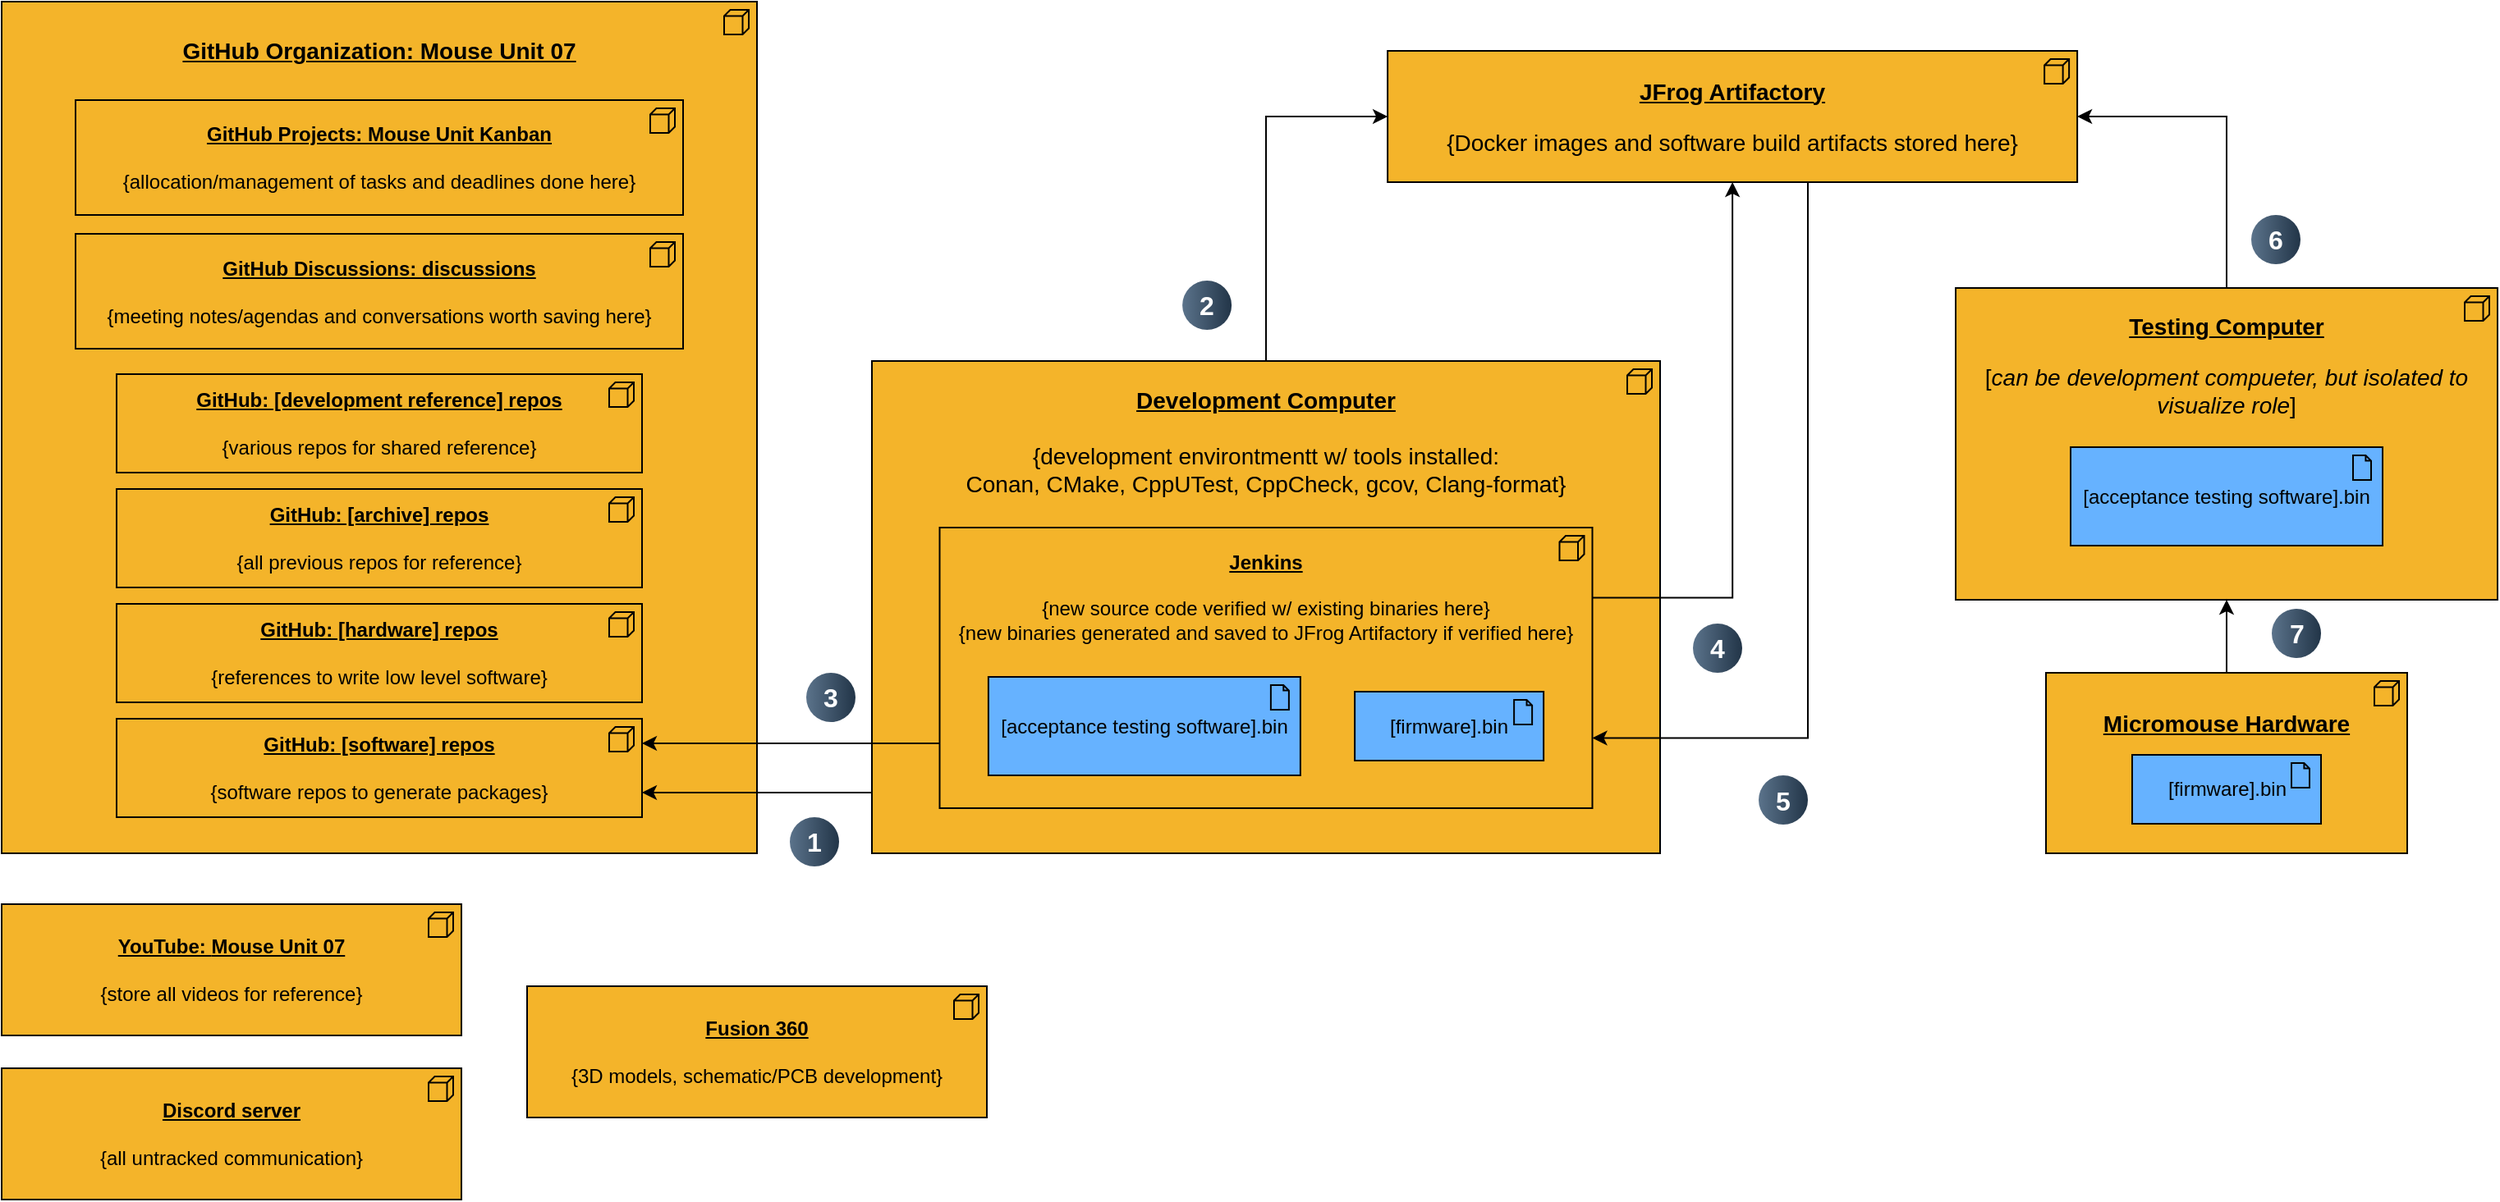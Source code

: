 <mxfile version="26.2.2">
  <diagram name="Page-1" id="e9XtBL2jhPyyOtfbMZeg">
    <mxGraphModel dx="2088" dy="1268" grid="1" gridSize="10" guides="1" tooltips="1" connect="1" arrows="1" fold="1" page="1" pageScale="1" pageWidth="850" pageHeight="1100" math="0" shadow="0">
      <root>
        <mxCell id="0" />
        <mxCell id="1" parent="0" />
        <mxCell id="EkDYPHhw-KNSJjigWxGY-2" value="&lt;div style=&quot;&quot;&gt;&lt;b style=&quot;background-color: transparent; color: light-dark(rgb(0, 0, 0), rgb(255, 255, 255));&quot;&gt;&lt;u&gt;&lt;font style=&quot;font-size: 14px;&quot;&gt;GitHub Organization: Mouse Unit 07&lt;/font&gt;&lt;/u&gt;&lt;/b&gt;&lt;/div&gt;&lt;blockquote style=&quot;margin: 0 0 0 40px; border: none; padding: 0px;&quot;&gt;&lt;blockquote style=&quot;margin: 0px 0px 0px 40px; border: none; padding: 0px;&quot;&gt;&lt;b&gt;&lt;u&gt;&lt;br&gt;&lt;/u&gt;&lt;/b&gt;&lt;/blockquote&gt;&lt;blockquote style=&quot;margin: 0 0 0 40px; border: none; padding: 0px;&quot;&gt;&lt;b&gt;&lt;u&gt;&lt;br&gt;&lt;/u&gt;&lt;/b&gt;&lt;/blockquote&gt;&lt;blockquote style=&quot;margin: 0 0 0 40px; border: none; padding: 0px;&quot;&gt;&lt;b&gt;&lt;u&gt;&lt;br&gt;&lt;/u&gt;&lt;/b&gt;&lt;/blockquote&gt;&lt;blockquote style=&quot;margin: 0 0 0 40px; border: none; padding: 0px;&quot;&gt;&lt;b&gt;&lt;u&gt;&lt;br&gt;&lt;/u&gt;&lt;/b&gt;&lt;/blockquote&gt;&lt;blockquote style=&quot;margin: 0 0 0 40px; border: none; padding: 0px;&quot;&gt;&lt;b&gt;&lt;u&gt;&lt;br&gt;&lt;/u&gt;&lt;/b&gt;&lt;/blockquote&gt;&lt;blockquote style=&quot;margin: 0 0 0 40px; border: none; padding: 0px;&quot;&gt;&lt;b&gt;&lt;u&gt;&lt;br&gt;&lt;/u&gt;&lt;/b&gt;&lt;/blockquote&gt;&lt;blockquote style=&quot;margin: 0 0 0 40px; border: none; padding: 0px;&quot;&gt;&lt;b&gt;&lt;u&gt;&lt;br&gt;&lt;/u&gt;&lt;/b&gt;&lt;/blockquote&gt;&lt;blockquote style=&quot;margin: 0 0 0 40px; border: none; padding: 0px;&quot;&gt;&lt;br&gt;&lt;/blockquote&gt;&lt;blockquote style=&quot;margin: 0 0 0 40px; border: none; padding: 0px;&quot;&gt;&lt;b&gt;&lt;u&gt;&lt;br&gt;&lt;/u&gt;&lt;/b&gt;&lt;/blockquote&gt;&lt;blockquote style=&quot;margin: 0 0 0 40px; border: none; padding: 0px;&quot;&gt;&lt;b&gt;&lt;u&gt;&lt;br&gt;&lt;/u&gt;&lt;/b&gt;&lt;/blockquote&gt;&lt;blockquote style=&quot;margin: 0 0 0 40px; border: none; padding: 0px;&quot;&gt;&lt;b&gt;&lt;u&gt;&lt;br&gt;&lt;/u&gt;&lt;/b&gt;&lt;/blockquote&gt;&lt;blockquote style=&quot;margin: 0 0 0 40px; border: none; padding: 0px;&quot;&gt;&lt;b&gt;&lt;u&gt;&lt;br&gt;&lt;/u&gt;&lt;/b&gt;&lt;/blockquote&gt;&lt;blockquote style=&quot;margin: 0 0 0 40px; border: none; padding: 0px;&quot;&gt;&lt;b&gt;&lt;u&gt;&lt;br&gt;&lt;/u&gt;&lt;/b&gt;&lt;/blockquote&gt;&lt;blockquote style=&quot;margin: 0 0 0 40px; border: none; padding: 0px;&quot;&gt;&lt;b&gt;&lt;u&gt;&lt;br&gt;&lt;/u&gt;&lt;/b&gt;&lt;/blockquote&gt;&lt;blockquote style=&quot;margin: 0 0 0 40px; border: none; padding: 0px;&quot;&gt;&lt;b&gt;&lt;u&gt;&lt;br&gt;&lt;/u&gt;&lt;/b&gt;&lt;/blockquote&gt;&lt;blockquote style=&quot;margin: 0 0 0 40px; border: none; padding: 0px;&quot;&gt;&lt;b&gt;&lt;u&gt;&lt;br&gt;&lt;/u&gt;&lt;/b&gt;&lt;/blockquote&gt;&lt;blockquote style=&quot;margin: 0 0 0 40px; border: none; padding: 0px;&quot;&gt;&lt;b&gt;&lt;u&gt;&lt;br&gt;&lt;/u&gt;&lt;/b&gt;&lt;/blockquote&gt;&lt;blockquote style=&quot;margin: 0 0 0 40px; border: none; padding: 0px;&quot;&gt;&lt;b&gt;&lt;u&gt;&lt;br&gt;&lt;/u&gt;&lt;/b&gt;&lt;/blockquote&gt;&lt;blockquote style=&quot;margin: 0 0 0 40px; border: none; padding: 0px;&quot;&gt;&lt;b&gt;&lt;u&gt;&lt;br&gt;&lt;/u&gt;&lt;/b&gt;&lt;/blockquote&gt;&lt;blockquote style=&quot;margin: 0 0 0 40px; border: none; padding: 0px;&quot;&gt;&lt;b&gt;&lt;u&gt;&lt;br&gt;&lt;/u&gt;&lt;/b&gt;&lt;/blockquote&gt;&lt;blockquote style=&quot;margin: 0 0 0 40px; border: none; padding: 0px;&quot;&gt;&lt;b&gt;&lt;u&gt;&lt;br&gt;&lt;/u&gt;&lt;/b&gt;&lt;/blockquote&gt;&lt;blockquote style=&quot;margin: 0 0 0 40px; border: none; padding: 0px;&quot;&gt;&lt;b&gt;&lt;u&gt;&lt;br&gt;&lt;/u&gt;&lt;/b&gt;&lt;/blockquote&gt;&lt;blockquote style=&quot;margin: 0 0 0 40px; border: none; padding: 0px;&quot;&gt;&lt;b&gt;&lt;u&gt;&lt;br&gt;&lt;/u&gt;&lt;/b&gt;&lt;/blockquote&gt;&lt;blockquote style=&quot;margin: 0 0 0 40px; border: none; padding: 0px;&quot;&gt;&lt;b&gt;&lt;u&gt;&lt;br&gt;&lt;/u&gt;&lt;/b&gt;&lt;/blockquote&gt;&lt;blockquote style=&quot;margin: 0 0 0 40px; border: none; padding: 0px;&quot;&gt;&lt;b&gt;&lt;u&gt;&lt;br&gt;&lt;/u&gt;&lt;/b&gt;&lt;/blockquote&gt;&lt;blockquote style=&quot;margin: 0 0 0 40px; border: none; padding: 0px;&quot;&gt;&lt;b&gt;&lt;u&gt;&lt;br&gt;&lt;/u&gt;&lt;/b&gt;&lt;/blockquote&gt;&lt;blockquote style=&quot;margin: 0 0 0 40px; border: none; padding: 0px;&quot;&gt;&lt;b&gt;&lt;u&gt;&lt;br&gt;&lt;/u&gt;&lt;/b&gt;&lt;/blockquote&gt;&lt;blockquote style=&quot;margin: 0 0 0 40px; border: none; padding: 0px;&quot;&gt;&lt;b&gt;&lt;u&gt;&lt;br&gt;&lt;/u&gt;&lt;/b&gt;&lt;/blockquote&gt;&lt;blockquote style=&quot;margin: 0 0 0 40px; border: none; padding: 0px;&quot;&gt;&lt;b&gt;&lt;u&gt;&lt;br&gt;&lt;/u&gt;&lt;/b&gt;&lt;/blockquote&gt;&lt;blockquote style=&quot;margin: 0 0 0 40px; border: none; padding: 0px;&quot;&gt;&lt;b&gt;&lt;u&gt;&lt;br&gt;&lt;/u&gt;&lt;/b&gt;&lt;/blockquote&gt;&lt;blockquote style=&quot;margin: 0 0 0 40px; border: none; padding: 0px;&quot;&gt;&lt;b&gt;&lt;u&gt;&lt;br&gt;&lt;/u&gt;&lt;/b&gt;&lt;/blockquote&gt;&lt;blockquote style=&quot;margin: 0 0 0 40px; border: none; padding: 0px;&quot;&gt;&lt;br&gt;&lt;/blockquote&gt;&lt;/blockquote&gt;" style="html=1;outlineConnect=0;whiteSpace=wrap;fillColor=light-dark(#f4b42a, #004400);shape=mxgraph.archimate.application;appType=node;align=center;" parent="1" vertex="1">
          <mxGeometry x="60" y="110" width="460" height="519" as="geometry" />
        </mxCell>
        <mxCell id="EkDYPHhw-KNSJjigWxGY-4" value="&lt;b&gt;&lt;u&gt;GitHub Projects: Mouse Unit Kanban&lt;/u&gt;&lt;/b&gt;&lt;b&gt;&lt;u&gt;&lt;br&gt;&lt;/u&gt;&lt;/b&gt;&lt;span style=&quot;background-color: transparent; color: light-dark(rgb(0, 0, 0), rgb(255, 255, 255));&quot;&gt;&lt;br&gt;{allocation/management of tasks and deadlines done here}&lt;/span&gt;" style="html=1;outlineConnect=0;whiteSpace=wrap;fillColor=light-dark(#f4b42a, #004400);shape=mxgraph.archimate.application;appType=node;align=center;" parent="1" vertex="1">
          <mxGeometry x="105" y="170" width="370" height="70" as="geometry" />
        </mxCell>
        <mxCell id="ZBorQev55Vk7wjFXjuuA-1" value="&lt;b&gt;&lt;u&gt;GitHub: [software] repos&lt;br&gt;&lt;/u&gt;&lt;/b&gt;&lt;br&gt;&lt;span style=&quot;background-color: transparent; color: light-dark(rgb(0, 0, 0), rgb(255, 255, 255));&quot;&gt;{software repos to generate packages}&lt;/span&gt;" style="html=1;outlineConnect=0;whiteSpace=wrap;fillColor=light-dark(#f4b42a, #004400);shape=mxgraph.archimate.application;appType=node;align=center;" parent="1" vertex="1">
          <mxGeometry x="130" y="547" width="320" height="60" as="geometry" />
        </mxCell>
        <mxCell id="ZBorQev55Vk7wjFXjuuA-5" value="&lt;b&gt;&lt;u&gt;GitHub: [development reference] repos&lt;/u&gt;&lt;/b&gt;&lt;div&gt;&lt;br&gt;&lt;span style=&quot;background-color: transparent; color: light-dark(rgb(0, 0, 0), rgb(255, 255, 255));&quot;&gt;{various repos for shared reference}&lt;/span&gt;&lt;/div&gt;" style="html=1;outlineConnect=0;whiteSpace=wrap;fillColor=light-dark(#f4b42a, #004400);shape=mxgraph.archimate.application;appType=node;align=center;" parent="1" vertex="1">
          <mxGeometry x="130" y="337" width="320" height="60" as="geometry" />
        </mxCell>
        <mxCell id="ZBorQev55Vk7wjFXjuuA-6" value="&lt;b&gt;&lt;u&gt;GitHub: [hardware] repos&lt;br&gt;&lt;/u&gt;&lt;/b&gt;&lt;br&gt;&lt;span style=&quot;background-color: transparent; color: light-dark(rgb(0, 0, 0), rgb(255, 255, 255));&quot;&gt;{references to write low level software}&lt;/span&gt;" style="html=1;outlineConnect=0;whiteSpace=wrap;fillColor=light-dark(#f4b42a, #004400);shape=mxgraph.archimate.application;appType=node;align=center;" parent="1" vertex="1">
          <mxGeometry x="130" y="477" width="320" height="60" as="geometry" />
        </mxCell>
        <mxCell id="ZBorQev55Vk7wjFXjuuA-7" value="&lt;b&gt;&lt;u&gt;GitHub: [archive] repos&lt;br&gt;&lt;/u&gt;&lt;/b&gt;&lt;br&gt;&lt;span style=&quot;background-color: transparent; color: light-dark(rgb(0, 0, 0), rgb(255, 255, 255));&quot;&gt;{all previous repos for reference}&lt;/span&gt;" style="html=1;outlineConnect=0;whiteSpace=wrap;fillColor=light-dark(#f4b42a, #004400);shape=mxgraph.archimate.application;appType=node;align=center;" parent="1" vertex="1">
          <mxGeometry x="130" y="407" width="320" height="60" as="geometry" />
        </mxCell>
        <mxCell id="ZBorQev55Vk7wjFXjuuA-11" value="&lt;span style=&quot;font-size: 14px;&quot;&gt;&lt;b&gt;&lt;u&gt;JFrog Artifactory&lt;/u&gt;&lt;/b&gt;&lt;/span&gt;&lt;span style=&quot;font-size: 14px;&quot;&gt;&lt;b&gt;&lt;u&gt;&lt;br&gt;&lt;/u&gt;&lt;/b&gt;&lt;/span&gt;&lt;br&gt;&lt;span style=&quot;font-size: 14px; background-color: transparent; color: light-dark(rgb(0, 0, 0), rgb(255, 255, 255));&quot;&gt;{Docker images and software build artifacts stored here}&lt;/span&gt;" style="html=1;outlineConnect=0;whiteSpace=wrap;fillColor=light-dark(#f4b42a, #004400);shape=mxgraph.archimate.application;appType=node;align=center;" parent="1" vertex="1">
          <mxGeometry x="904.06" y="140" width="420" height="80" as="geometry" />
        </mxCell>
        <mxCell id="ZBorQev55Vk7wjFXjuuA-12" value="&lt;span style=&quot;font-size: 14px;&quot;&gt;&lt;b&gt;&lt;u&gt;Development Computer&lt;/u&gt;&lt;/b&gt;&lt;/span&gt;&lt;div&gt;&lt;span style=&quot;font-size: 14px;&quot;&gt;&lt;b&gt;&lt;u&gt;&lt;br&gt;&lt;/u&gt;&lt;/b&gt;&lt;/span&gt;&lt;div&gt;&lt;div&gt;&lt;font style=&quot;font-size: 14px;&quot;&gt;&lt;span style=&quot;background-color: transparent; color: light-dark(rgb(0, 0, 0), rgb(255, 255, 255));&quot;&gt;{development environtmentt w/ tools&amp;nbsp;&lt;/span&gt;&lt;span style=&quot;background-color: transparent; color: light-dark(rgb(0, 0, 0), rgb(255, 255, 255));&quot;&gt;installed&lt;/span&gt;&lt;span style=&quot;background-color: transparent; color: light-dark(rgb(0, 0, 0), rgb(255, 255, 255));&quot;&gt;:&lt;/span&gt;&lt;/font&gt;&lt;/div&gt;&lt;div&gt;&lt;span style=&quot;background-color: transparent; color: light-dark(rgb(0, 0, 0), rgb(255, 255, 255));&quot;&gt;&lt;font style=&quot;font-size: 14px;&quot;&gt;Conan, CMake, CppUTest, CppCheck, gcov, Clang-format}&lt;/font&gt;&lt;/span&gt;&lt;/div&gt;&lt;div&gt;&lt;br&gt;&lt;/div&gt;&lt;div&gt;&lt;font size=&quot;3&quot;&gt;&lt;br&gt;&lt;/font&gt;&lt;/div&gt;&lt;div&gt;&lt;span style=&quot;font-size: 14px;&quot;&gt;&lt;br&gt;&lt;/span&gt;&lt;/div&gt;&lt;div&gt;&lt;span style=&quot;font-size: 14px;&quot;&gt;&lt;br&gt;&lt;/span&gt;&lt;/div&gt;&lt;div&gt;&lt;span style=&quot;font-size: 14px;&quot;&gt;&lt;br&gt;&lt;/span&gt;&lt;/div&gt;&lt;div&gt;&lt;span style=&quot;font-size: 14px;&quot;&gt;&lt;br&gt;&lt;/span&gt;&lt;/div&gt;&lt;div&gt;&lt;span style=&quot;font-size: 14px;&quot;&gt;&lt;br&gt;&lt;/span&gt;&lt;/div&gt;&lt;div&gt;&lt;span style=&quot;font-size: 14px;&quot;&gt;&lt;br&gt;&lt;/span&gt;&lt;/div&gt;&lt;div&gt;&lt;span style=&quot;font-size: 14px;&quot;&gt;&lt;br&gt;&lt;/span&gt;&lt;/div&gt;&lt;div&gt;&lt;span style=&quot;font-size: 14px;&quot;&gt;&lt;br&gt;&lt;/span&gt;&lt;/div&gt;&lt;div&gt;&lt;span style=&quot;font-size: 14px;&quot;&gt;&lt;br&gt;&lt;/span&gt;&lt;/div&gt;&lt;div&gt;&lt;span style=&quot;font-size: 14px;&quot;&gt;&lt;br&gt;&lt;/span&gt;&lt;/div&gt;&lt;/div&gt;&lt;/div&gt;" style="html=1;outlineConnect=0;whiteSpace=wrap;fillColor=light-dark(#f4b42a, #004400);shape=mxgraph.archimate.application;appType=node;align=center;" parent="1" vertex="1">
          <mxGeometry x="590" y="329" width="480" height="300" as="geometry" />
        </mxCell>
        <mxCell id="ZBorQev55Vk7wjFXjuuA-14" value="&lt;span style=&quot;font-size: 14px;&quot;&gt;&lt;b&gt;&lt;u&gt;Micromouse Hardware&lt;/u&gt;&lt;/b&gt;&lt;/span&gt;&lt;div&gt;&lt;span style=&quot;font-size: 14px; background-color: transparent; color: light-dark(rgb(0, 0, 0), rgb(255, 255, 255));&quot;&gt;&lt;br&gt;&lt;/span&gt;&lt;/div&gt;&lt;div&gt;&lt;span style=&quot;font-size: 14px; background-color: transparent; color: light-dark(rgb(0, 0, 0), rgb(255, 255, 255));&quot;&gt;&lt;br&gt;&lt;/span&gt;&lt;/div&gt;&lt;div&gt;&lt;br&gt;&lt;/div&gt;" style="html=1;outlineConnect=0;whiteSpace=wrap;fillColor=light-dark(#f4b42a, #004400);shape=mxgraph.archimate.application;appType=node;align=center;" parent="1" vertex="1">
          <mxGeometry x="1305" y="519" width="220" height="110" as="geometry" />
        </mxCell>
        <mxCell id="-mrs1HRdDSyZ77KQxRDd-9" style="edgeStyle=orthogonalEdgeStyle;rounded=0;orthogonalLoop=1;jettySize=auto;html=1;entryX=0.5;entryY=1;entryDx=0;entryDy=0;entryPerimeter=0;exitX=1;exitY=0.25;exitDx=0;exitDy=0;exitPerimeter=0;" edge="1" parent="1" source="ZBorQev55Vk7wjFXjuuA-15" target="ZBorQev55Vk7wjFXjuuA-11">
          <mxGeometry relative="1" as="geometry">
            <mxPoint x="1140" y="330.0" as="targetPoint" />
          </mxGeometry>
        </mxCell>
        <mxCell id="ZBorQev55Vk7wjFXjuuA-15" value="&lt;span style=&quot;background-color: transparent; color: light-dark(rgb(0, 0, 0), rgb(255, 255, 255));&quot;&gt;&lt;b&gt;&lt;u&gt;Jenkins&lt;/u&gt;&lt;/b&gt;&lt;/span&gt;&lt;div&gt;&lt;span style=&quot;background-color: transparent; color: light-dark(rgb(0, 0, 0), rgb(255, 255, 255));&quot;&gt;&lt;br&gt;&lt;/span&gt;&lt;font&gt;&lt;span style=&quot;background-color: transparent; color: light-dark(rgb(0, 0, 0), rgb(255, 255, 255));&quot;&gt;{new source code verified w/ existing binaries here}&lt;/span&gt;&lt;br&gt;{new binaries generated and saved to JFrog Artifactory if verified here}&lt;/font&gt;&lt;/div&gt;&lt;div&gt;&lt;span style=&quot;background-color: transparent; color: light-dark(rgb(0, 0, 0), rgb(255, 255, 255));&quot;&gt;&lt;br&gt;&lt;/span&gt;&lt;/div&gt;&lt;div&gt;&lt;span style=&quot;background-color: transparent; color: light-dark(rgb(0, 0, 0), rgb(255, 255, 255));&quot;&gt;&lt;br&gt;&lt;/span&gt;&lt;/div&gt;&lt;div&gt;&lt;span style=&quot;background-color: transparent; color: light-dark(rgb(0, 0, 0), rgb(255, 255, 255));&quot;&gt;&lt;br&gt;&lt;/span&gt;&lt;/div&gt;&lt;div&gt;&lt;span style=&quot;background-color: transparent; color: light-dark(rgb(0, 0, 0), rgb(255, 255, 255));&quot;&gt;&lt;br&gt;&lt;/span&gt;&lt;/div&gt;&lt;div&gt;&lt;span style=&quot;background-color: transparent; color: light-dark(rgb(0, 0, 0), rgb(255, 255, 255));&quot;&gt;&lt;br&gt;&lt;/span&gt;&lt;/div&gt;&lt;div&gt;&lt;span style=&quot;background-color: transparent; color: light-dark(rgb(0, 0, 0), rgb(255, 255, 255));&quot;&gt;&lt;br&gt;&lt;/span&gt;&lt;/div&gt;" style="html=1;outlineConnect=0;whiteSpace=wrap;fillColor=light-dark(#f4b42a, #004400);shape=mxgraph.archimate.application;appType=node;align=center;" parent="1" vertex="1">
          <mxGeometry x="631.25" y="430.5" width="397.5" height="171" as="geometry" />
        </mxCell>
        <mxCell id="ZBorQev55Vk7wjFXjuuA-17" value="[firmware].bin" style="html=1;outlineConnect=0;whiteSpace=wrap;fillColor=#66B2FF;shape=mxgraph.archimate3.application;appType=artifact;archiType=square;" parent="1" vertex="1">
          <mxGeometry x="1357.5" y="569" width="115" height="42" as="geometry" />
        </mxCell>
        <mxCell id="ZBorQev55Vk7wjFXjuuA-19" value="[acceptance testing software].bin" style="html=1;outlineConnect=0;whiteSpace=wrap;fillColor=#66B2FF;shape=mxgraph.archimate3.application;appType=artifact;archiType=square;" parent="1" vertex="1">
          <mxGeometry x="660.94" y="521.5" width="190" height="60" as="geometry" />
        </mxCell>
        <mxCell id="ZBorQev55Vk7wjFXjuuA-20" value="[firmware].bin" style="html=1;outlineConnect=0;whiteSpace=wrap;fillColor=#66B2FF;shape=mxgraph.archimate3.application;appType=artifact;archiType=square;" parent="1" vertex="1">
          <mxGeometry x="884.06" y="530.5" width="115" height="42" as="geometry" />
        </mxCell>
        <mxCell id="ZBorQev55Vk7wjFXjuuA-21" value="&lt;div style=&quot;&quot;&gt;&lt;b style=&quot;font-size: 14px; background-color: transparent; color: light-dark(rgb(0, 0, 0), rgb(255, 255, 255));&quot;&gt;&lt;u&gt;Testing Computer&lt;/u&gt;&lt;/b&gt;&lt;/div&gt;&lt;div style=&quot;&quot;&gt;&lt;br&gt;&lt;/div&gt;&lt;span style=&quot;font-size: 14px; background-color: transparent; color: light-dark(rgb(0, 0, 0), rgb(255, 255, 255));&quot;&gt;&lt;div style=&quot;&quot;&gt;&lt;span style=&quot;background-color: transparent; color: light-dark(rgb(0, 0, 0), rgb(255, 255, 255));&quot;&gt;[&lt;/span&gt;&lt;i style=&quot;background-color: transparent; color: light-dark(rgb(0, 0, 0), rgb(255, 255, 255));&quot;&gt;can be development compueter,&amp;nbsp;&lt;/i&gt;&lt;i style=&quot;background-color: transparent; color: light-dark(rgb(0, 0, 0), rgb(255, 255, 255));&quot;&gt;but isolated to visualize role&lt;/i&gt;&lt;span style=&quot;background-color: transparent; color: light-dark(rgb(0, 0, 0), rgb(255, 255, 255));&quot;&gt;]&lt;/span&gt;&lt;/div&gt;&lt;/span&gt;&lt;div style=&quot;&quot;&gt;&lt;span style=&quot;font-size: 14px;&quot;&gt;&lt;b&gt;&lt;u&gt;&lt;br&gt;&lt;/u&gt;&lt;/b&gt;&lt;/span&gt;&lt;/div&gt;&lt;div style=&quot;&quot;&gt;&lt;span style=&quot;font-size: 14px;&quot;&gt;&lt;b&gt;&lt;u&gt;&lt;br&gt;&lt;/u&gt;&lt;/b&gt;&lt;/span&gt;&lt;/div&gt;&lt;div style=&quot;&quot;&gt;&lt;span style=&quot;font-size: 14px;&quot;&gt;&lt;b&gt;&lt;u&gt;&lt;br&gt;&lt;/u&gt;&lt;/b&gt;&lt;/span&gt;&lt;/div&gt;&lt;div style=&quot;&quot;&gt;&lt;span style=&quot;font-size: 14px;&quot;&gt;&lt;b&gt;&lt;u&gt;&lt;br&gt;&lt;/u&gt;&lt;/b&gt;&lt;/span&gt;&lt;/div&gt;&lt;br&gt;&lt;blockquote style=&quot;margin: 0 0 0 40px; border: none; padding: 0px;&quot;&gt;&lt;br&gt;&lt;/blockquote&gt;" style="html=1;outlineConnect=0;whiteSpace=wrap;fillColor=light-dark(#f4b42a, #004400);shape=mxgraph.archimate.application;appType=node;align=center;" parent="1" vertex="1">
          <mxGeometry x="1250" y="284.5" width="330" height="190" as="geometry" />
        </mxCell>
        <mxCell id="ZBorQev55Vk7wjFXjuuA-18" value="[acceptance testing software].bin" style="html=1;outlineConnect=0;whiteSpace=wrap;fillColor=#66B2FF;shape=mxgraph.archimate3.application;appType=artifact;archiType=square;" parent="1" vertex="1">
          <mxGeometry x="1320" y="381.5" width="190" height="60" as="geometry" />
        </mxCell>
        <mxCell id="ZBorQev55Vk7wjFXjuuA-35" value="1" style="ellipse;whiteSpace=wrap;html=1;aspect=fixed;rotation=0;gradientColor=#223548;strokeColor=none;gradientDirection=east;fillColor=#5b738b;rounded=0;pointerEvents=0;fontFamily=Helvetica;fontSize=16;fontColor=#FFFFFF;spacingTop=4;spacingBottom=4;spacingLeft=4;spacingRight=4;points=[];fontStyle=1" parent="1" vertex="1">
          <mxGeometry x="540" y="607" width="30" height="30" as="geometry" />
        </mxCell>
        <mxCell id="ZBorQev55Vk7wjFXjuuA-36" value="2" style="ellipse;whiteSpace=wrap;html=1;aspect=fixed;rotation=0;gradientColor=#223548;strokeColor=none;gradientDirection=east;fillColor=#5b738b;rounded=0;pointerEvents=0;fontFamily=Helvetica;fontSize=16;fontColor=#FFFFFF;spacingTop=4;spacingBottom=4;spacingLeft=4;spacingRight=4;points=[];fontStyle=1" parent="1" vertex="1">
          <mxGeometry x="779.06" y="280" width="30" height="30" as="geometry" />
        </mxCell>
        <mxCell id="ZBorQev55Vk7wjFXjuuA-37" value="3" style="ellipse;whiteSpace=wrap;html=1;aspect=fixed;rotation=0;gradientColor=#223548;strokeColor=none;gradientDirection=east;fillColor=#5b738b;rounded=0;pointerEvents=0;fontFamily=Helvetica;fontSize=16;fontColor=#FFFFFF;spacingTop=4;spacingBottom=4;spacingLeft=4;spacingRight=4;points=[];fontStyle=1" parent="1" vertex="1">
          <mxGeometry x="550" y="519" width="30" height="30" as="geometry" />
        </mxCell>
        <mxCell id="ZBorQev55Vk7wjFXjuuA-38" value="4" style="ellipse;whiteSpace=wrap;html=1;aspect=fixed;rotation=0;gradientColor=#223548;strokeColor=none;gradientDirection=east;fillColor=#5b738b;rounded=0;pointerEvents=0;fontFamily=Helvetica;fontSize=16;fontColor=#FFFFFF;spacingTop=4;spacingBottom=4;spacingLeft=4;spacingRight=4;points=[];fontStyle=1" parent="1" vertex="1">
          <mxGeometry x="1090" y="489" width="30" height="30" as="geometry" />
        </mxCell>
        <mxCell id="ZBorQev55Vk7wjFXjuuA-39" value="5" style="ellipse;whiteSpace=wrap;html=1;aspect=fixed;rotation=0;gradientColor=#223548;strokeColor=none;gradientDirection=east;fillColor=#5b738b;rounded=0;pointerEvents=0;fontFamily=Helvetica;fontSize=16;fontColor=#FFFFFF;spacingTop=4;spacingBottom=4;spacingLeft=4;spacingRight=4;points=[];fontStyle=1" parent="1" vertex="1">
          <mxGeometry x="1130" y="581.5" width="30" height="30" as="geometry" />
        </mxCell>
        <mxCell id="ZBorQev55Vk7wjFXjuuA-40" value="6" style="ellipse;whiteSpace=wrap;html=1;aspect=fixed;rotation=0;gradientColor=#223548;strokeColor=none;gradientDirection=east;fillColor=#5b738b;rounded=0;pointerEvents=0;fontFamily=Helvetica;fontSize=16;fontColor=#FFFFFF;spacingTop=4;spacingBottom=4;spacingLeft=4;spacingRight=4;points=[];fontStyle=1" parent="1" vertex="1">
          <mxGeometry x="1430" y="240" width="30" height="30" as="geometry" />
        </mxCell>
        <mxCell id="ZBorQev55Vk7wjFXjuuA-41" value="7" style="ellipse;whiteSpace=wrap;html=1;aspect=fixed;rotation=0;gradientColor=#223548;strokeColor=none;gradientDirection=east;fillColor=#5b738b;rounded=0;pointerEvents=0;fontFamily=Helvetica;fontSize=16;fontColor=#FFFFFF;spacingTop=4;spacingBottom=4;spacingLeft=4;spacingRight=4;points=[];fontStyle=1" parent="1" vertex="1">
          <mxGeometry x="1442.5" y="480" width="30" height="30" as="geometry" />
        </mxCell>
        <mxCell id="ZBorQev55Vk7wjFXjuuA-46" style="edgeStyle=orthogonalEdgeStyle;rounded=0;orthogonalLoop=1;jettySize=auto;html=1;entryX=0.5;entryY=1;entryDx=0;entryDy=0;entryPerimeter=0;" parent="1" source="ZBorQev55Vk7wjFXjuuA-14" target="ZBorQev55Vk7wjFXjuuA-21" edge="1">
          <mxGeometry relative="1" as="geometry">
            <mxPoint x="1415" y="497" as="targetPoint" />
          </mxGeometry>
        </mxCell>
        <mxCell id="kp-O07dp35pFu7nzHczo-2" value="&lt;b&gt;&lt;u&gt;GitHub Discussions: discussions&lt;/u&gt;&lt;/b&gt;&lt;b&gt;&lt;u&gt;&lt;br&gt;&lt;/u&gt;&lt;/b&gt;&lt;span style=&quot;background-color: transparent; color: light-dark(rgb(0, 0, 0), rgb(255, 255, 255));&quot;&gt;&lt;br&gt;{meeting notes/agendas and conversations worth saving here}&lt;/span&gt;" style="html=1;outlineConnect=0;whiteSpace=wrap;fillColor=light-dark(#f4b42a, #004400);shape=mxgraph.archimate.application;appType=node;align=center;" parent="1" vertex="1">
          <mxGeometry x="105" y="251.5" width="370" height="70" as="geometry" />
        </mxCell>
        <mxCell id="OIXbA-q24eOaw1Mk69oV-1" value="&lt;span style=&quot;background-color: transparent; color: light-dark(rgb(0, 0, 0), rgb(255, 255, 255));&quot;&gt;&lt;b&gt;&lt;u&gt;Discord server&lt;/u&gt;&lt;/b&gt;&lt;/span&gt;&lt;div&gt;&lt;span style=&quot;background-color: transparent; color: light-dark(rgb(0, 0, 0), rgb(255, 255, 255));&quot;&gt;&lt;br&gt;{all untracked communication&lt;/span&gt;&lt;span style=&quot;background-color: transparent; color: light-dark(rgb(0, 0, 0), rgb(255, 255, 255));&quot;&gt;}&lt;/span&gt;&lt;/div&gt;" style="html=1;outlineConnect=0;whiteSpace=wrap;fillColor=light-dark(#f4b42a, #004400);shape=mxgraph.archimate.application;appType=node;align=center;" parent="1" vertex="1">
          <mxGeometry x="60" y="760" width="280" height="80" as="geometry" />
        </mxCell>
        <mxCell id="OIXbA-q24eOaw1Mk69oV-2" value="&lt;span style=&quot;background-color: transparent; color: light-dark(rgb(0, 0, 0), rgb(255, 255, 255));&quot;&gt;&lt;b&gt;&lt;u&gt;YouTube:&amp;nbsp;&lt;/u&gt;&lt;/b&gt;&lt;/span&gt;&lt;b&gt;&lt;u&gt;Mouse Unit 07&lt;/u&gt;&lt;/b&gt;&lt;div&gt;&lt;span style=&quot;background-color: transparent; color: light-dark(rgb(0, 0, 0), rgb(255, 255, 255));&quot;&gt;&lt;br&gt;{store all videos for reference&lt;/span&gt;&lt;span style=&quot;background-color: transparent; color: light-dark(rgb(0, 0, 0), rgb(255, 255, 255));&quot;&gt;}&lt;/span&gt;&lt;/div&gt;" style="html=1;outlineConnect=0;whiteSpace=wrap;fillColor=light-dark(#f4b42a, #004400);shape=mxgraph.archimate.application;appType=node;align=center;" parent="1" vertex="1">
          <mxGeometry x="60" y="660" width="280" height="80" as="geometry" />
        </mxCell>
        <mxCell id="OIXbA-q24eOaw1Mk69oV-3" value="&lt;span style=&quot;background-color: transparent; color: light-dark(rgb(0, 0, 0), rgb(255, 255, 255));&quot;&gt;&lt;b&gt;&lt;u&gt;Fusion 360&lt;/u&gt;&lt;/b&gt;&lt;/span&gt;&lt;div&gt;&lt;span style=&quot;background-color: transparent; color: light-dark(rgb(0, 0, 0), rgb(255, 255, 255));&quot;&gt;&lt;br&gt;{3D models, schematic/PCB development&lt;/span&gt;&lt;span style=&quot;background-color: transparent; color: light-dark(rgb(0, 0, 0), rgb(255, 255, 255));&quot;&gt;}&lt;/span&gt;&lt;/div&gt;" style="html=1;outlineConnect=0;whiteSpace=wrap;fillColor=light-dark(#f4b42a, #004400);shape=mxgraph.archimate.application;appType=node;align=center;" parent="1" vertex="1">
          <mxGeometry x="380" y="710" width="280" height="80" as="geometry" />
        </mxCell>
        <mxCell id="-mrs1HRdDSyZ77KQxRDd-6" style="edgeStyle=orthogonalEdgeStyle;rounded=0;orthogonalLoop=1;jettySize=auto;html=1;entryX=1;entryY=0.75;entryDx=0;entryDy=0;entryPerimeter=0;" edge="1" parent="1" source="ZBorQev55Vk7wjFXjuuA-12" target="ZBorQev55Vk7wjFXjuuA-1">
          <mxGeometry relative="1" as="geometry">
            <mxPoint x="640" y="592" as="sourcePoint" />
            <Array as="points">
              <mxPoint x="600" y="592" />
              <mxPoint x="600" y="592" />
            </Array>
          </mxGeometry>
        </mxCell>
        <mxCell id="-mrs1HRdDSyZ77KQxRDd-8" style="edgeStyle=orthogonalEdgeStyle;rounded=0;orthogonalLoop=1;jettySize=auto;html=1;entryX=1;entryY=0.25;entryDx=0;entryDy=0;entryPerimeter=0;" edge="1" parent="1" source="ZBorQev55Vk7wjFXjuuA-15" target="ZBorQev55Vk7wjFXjuuA-1">
          <mxGeometry relative="1" as="geometry">
            <Array as="points">
              <mxPoint x="630" y="562" />
              <mxPoint x="630" y="562" />
            </Array>
          </mxGeometry>
        </mxCell>
        <mxCell id="-mrs1HRdDSyZ77KQxRDd-10" style="edgeStyle=orthogonalEdgeStyle;rounded=0;orthogonalLoop=1;jettySize=auto;html=1;entryX=0;entryY=0.5;entryDx=0;entryDy=0;entryPerimeter=0;" edge="1" parent="1" source="ZBorQev55Vk7wjFXjuuA-12" target="ZBorQev55Vk7wjFXjuuA-11">
          <mxGeometry relative="1" as="geometry" />
        </mxCell>
        <mxCell id="-mrs1HRdDSyZ77KQxRDd-11" style="edgeStyle=orthogonalEdgeStyle;rounded=0;orthogonalLoop=1;jettySize=auto;html=1;entryX=1;entryY=0.75;entryDx=0;entryDy=0;entryPerimeter=0;" edge="1" parent="1" source="ZBorQev55Vk7wjFXjuuA-11" target="ZBorQev55Vk7wjFXjuuA-15">
          <mxGeometry relative="1" as="geometry">
            <Array as="points">
              <mxPoint x="1160" y="559" />
            </Array>
          </mxGeometry>
        </mxCell>
        <mxCell id="-mrs1HRdDSyZ77KQxRDd-12" style="edgeStyle=orthogonalEdgeStyle;rounded=0;orthogonalLoop=1;jettySize=auto;html=1;entryX=1;entryY=0.5;entryDx=0;entryDy=0;entryPerimeter=0;" edge="1" parent="1" source="ZBorQev55Vk7wjFXjuuA-21" target="ZBorQev55Vk7wjFXjuuA-11">
          <mxGeometry relative="1" as="geometry" />
        </mxCell>
      </root>
    </mxGraphModel>
  </diagram>
</mxfile>
